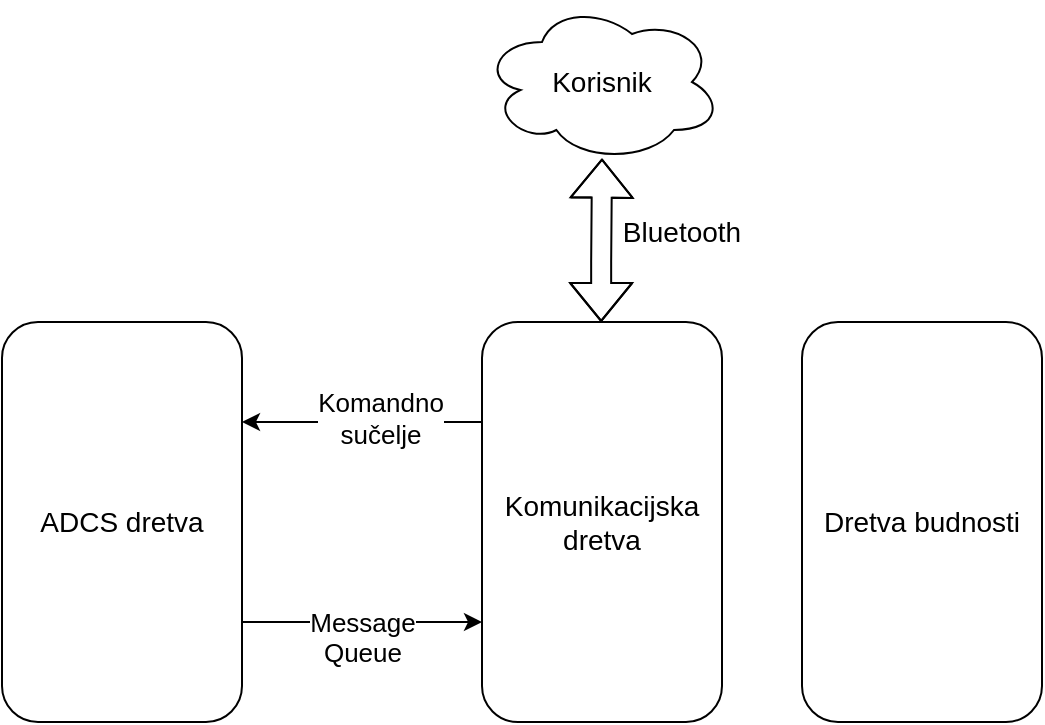 <mxfile version="20.0.3"><diagram id="kcwMwqPtuhKUyqtpxVdu" name="Page-1"><mxGraphModel dx="635" dy="1515" grid="1" gridSize="10" guides="1" tooltips="1" connect="1" arrows="1" fold="1" page="1" pageScale="1" pageWidth="850" pageHeight="1100" math="0" shadow="0"><root><mxCell id="0"/><mxCell id="1" parent="0"/><mxCell id="YfHrpQnY5DLRLuxr9J5y-1" value="&lt;div style=&quot;font-size: 14px;&quot;&gt;ADCS dretva&lt;/div&gt;" style="rounded=1;whiteSpace=wrap;html=1;" vertex="1" parent="1"><mxGeometry x="60" y="90" width="120" height="200" as="geometry"/></mxCell><mxCell id="YfHrpQnY5DLRLuxr9J5y-2" value="&lt;div style=&quot;font-size: 14px;&quot;&gt;Komunikacijska dretva&lt;/div&gt;" style="rounded=1;whiteSpace=wrap;html=1;fontSize=14;" vertex="1" parent="1"><mxGeometry x="300" y="90" width="120" height="200" as="geometry"/></mxCell><mxCell id="YfHrpQnY5DLRLuxr9J5y-3" value="&lt;div style=&quot;font-size: 14px;&quot;&gt;Dretva budnosti&lt;/div&gt;" style="rounded=1;whiteSpace=wrap;html=1;" vertex="1" parent="1"><mxGeometry x="460" y="90" width="120" height="200" as="geometry"/></mxCell><mxCell id="YfHrpQnY5DLRLuxr9J5y-12" value="" style="endArrow=classic;html=1;rounded=0;exitX=0;exitY=0.25;exitDx=0;exitDy=0;entryX=1;entryY=0.25;entryDx=0;entryDy=0;" edge="1" parent="1" source="YfHrpQnY5DLRLuxr9J5y-2" target="YfHrpQnY5DLRLuxr9J5y-1"><mxGeometry width="50" height="50" relative="1" as="geometry"><mxPoint x="300" y="60" as="sourcePoint"/><mxPoint x="190" y="60" as="targetPoint"/></mxGeometry></mxCell><mxCell id="YfHrpQnY5DLRLuxr9J5y-18" value="&lt;div style=&quot;font-size: 13px;&quot;&gt;Komandno &lt;br style=&quot;font-size: 13px;&quot;&gt;&lt;/div&gt;&lt;div style=&quot;font-size: 13px;&quot;&gt;sučelje&lt;/div&gt;" style="edgeLabel;html=1;align=center;verticalAlign=middle;resizable=0;points=[];fontSize=13;" vertex="1" connectable="0" parent="YfHrpQnY5DLRLuxr9J5y-12"><mxGeometry x="-0.139" y="-2" relative="1" as="geometry"><mxPoint as="offset"/></mxGeometry></mxCell><mxCell id="YfHrpQnY5DLRLuxr9J5y-14" value="&lt;br style=&quot;font-size: 13px;&quot;&gt;&lt;div style=&quot;font-size: 13px;&quot;&gt;Message &lt;br style=&quot;font-size: 13px;&quot;&gt;&lt;/div&gt;&lt;div style=&quot;font-size: 13px;&quot;&gt;Queue&lt;/div&gt;" style="endArrow=classic;html=1;rounded=0;exitX=1;exitY=0.75;exitDx=0;exitDy=0;entryX=0;entryY=0.75;entryDx=0;entryDy=0;fontSize=13;" edge="1" parent="1" source="YfHrpQnY5DLRLuxr9J5y-1" target="YfHrpQnY5DLRLuxr9J5y-2"><mxGeometry width="50" height="50" relative="1" as="geometry"><mxPoint x="220" y="230" as="sourcePoint"/><mxPoint x="270" y="180" as="targetPoint"/></mxGeometry></mxCell><mxCell id="YfHrpQnY5DLRLuxr9J5y-19" value="&lt;div&gt;Korisnik&lt;/div&gt;" style="ellipse;shape=cloud;whiteSpace=wrap;html=1;fontSize=14;" vertex="1" parent="1"><mxGeometry x="300" y="-70" width="120" height="80" as="geometry"/></mxCell><mxCell id="YfHrpQnY5DLRLuxr9J5y-20" value="" style="shape=flexArrow;endArrow=classic;startArrow=classic;html=1;rounded=0;fontSize=14;entryX=0.5;entryY=0.979;entryDx=0;entryDy=0;entryPerimeter=0;" edge="1" parent="1" target="YfHrpQnY5DLRLuxr9J5y-19"><mxGeometry width="100" height="100" relative="1" as="geometry"><mxPoint x="359.58" y="90" as="sourcePoint"/><mxPoint x="359.58" y="20" as="targetPoint"/><Array as="points"><mxPoint x="359.58" y="50"/><mxPoint x="359.58" y="60"/></Array></mxGeometry></mxCell><mxCell id="YfHrpQnY5DLRLuxr9J5y-23" value="&lt;div&gt;Bluetooth&lt;/div&gt;" style="text;html=1;strokeColor=none;fillColor=none;align=center;verticalAlign=middle;whiteSpace=wrap;rounded=0;fontSize=14;" vertex="1" parent="1"><mxGeometry x="370" y="30" width="60" height="30" as="geometry"/></mxCell></root></mxGraphModel></diagram></mxfile>